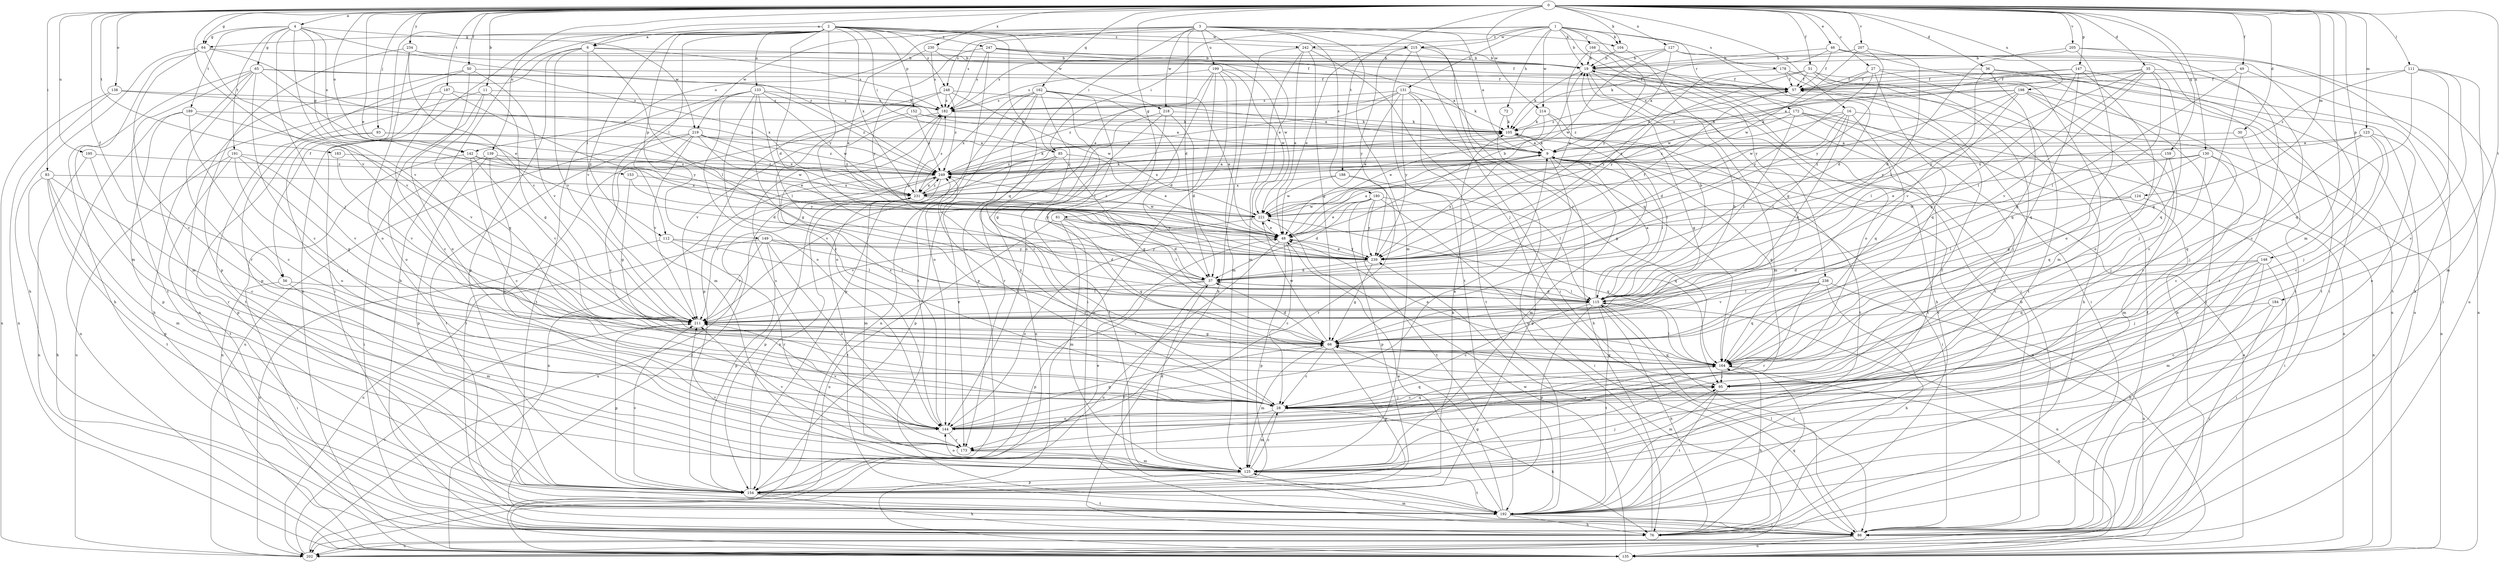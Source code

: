 strict digraph  {
0;
1;
2;
3;
4;
6;
9;
11;
16;
19;
27;
28;
30;
35;
36;
37;
46;
48;
49;
50;
51;
56;
57;
61;
64;
65;
66;
72;
76;
83;
85;
86;
93;
95;
104;
105;
111;
112;
115;
123;
124;
125;
127;
130;
131;
133;
135;
138;
139;
142;
144;
147;
148;
149;
152;
153;
154;
159;
162;
164;
168;
172;
173;
178;
180;
182;
183;
184;
187;
188;
189;
191;
192;
195;
198;
199;
202;
205;
207;
211;
214;
215;
218;
219;
221;
230;
231;
234;
238;
239;
242;
247;
248;
249;
0 -> 4  [label=a];
0 -> 6  [label=a];
0 -> 11  [label=b];
0 -> 16  [label=b];
0 -> 27  [label=c];
0 -> 30  [label=d];
0 -> 35  [label=d];
0 -> 36  [label=d];
0 -> 46  [label=e];
0 -> 48  [label=e];
0 -> 49  [label=f];
0 -> 50  [label=f];
0 -> 51  [label=f];
0 -> 56  [label=f];
0 -> 61  [label=g];
0 -> 64  [label=g];
0 -> 83  [label=i];
0 -> 93  [label=j];
0 -> 104  [label=k];
0 -> 111  [label=l];
0 -> 123  [label=m];
0 -> 124  [label=m];
0 -> 125  [label=m];
0 -> 127  [label=n];
0 -> 130  [label=n];
0 -> 138  [label=o];
0 -> 139  [label=o];
0 -> 142  [label=o];
0 -> 147  [label=p];
0 -> 148  [label=p];
0 -> 159  [label=q];
0 -> 162  [label=q];
0 -> 183  [label=t];
0 -> 184  [label=t];
0 -> 187  [label=t];
0 -> 188  [label=t];
0 -> 195  [label=u];
0 -> 198  [label=u];
0 -> 205  [label=v];
0 -> 207  [label=v];
0 -> 211  [label=v];
0 -> 214  [label=w];
0 -> 230  [label=x];
0 -> 234  [label=y];
1 -> 19  [label=b];
1 -> 72  [label=h];
1 -> 85  [label=i];
1 -> 104  [label=k];
1 -> 131  [label=n];
1 -> 142  [label=o];
1 -> 168  [label=r];
1 -> 172  [label=r];
1 -> 178  [label=s];
1 -> 214  [label=w];
1 -> 215  [label=w];
1 -> 238  [label=y];
1 -> 239  [label=y];
1 -> 242  [label=z];
2 -> 6  [label=a];
2 -> 37  [label=d];
2 -> 56  [label=f];
2 -> 76  [label=h];
2 -> 85  [label=i];
2 -> 112  [label=l];
2 -> 133  [label=n];
2 -> 135  [label=n];
2 -> 149  [label=p];
2 -> 152  [label=p];
2 -> 164  [label=q];
2 -> 211  [label=v];
2 -> 215  [label=w];
2 -> 218  [label=w];
2 -> 231  [label=x];
2 -> 239  [label=y];
2 -> 242  [label=z];
2 -> 247  [label=z];
2 -> 248  [label=z];
3 -> 9  [label=a];
3 -> 37  [label=d];
3 -> 48  [label=e];
3 -> 64  [label=g];
3 -> 85  [label=i];
3 -> 95  [label=j];
3 -> 104  [label=k];
3 -> 125  [label=m];
3 -> 180  [label=s];
3 -> 182  [label=s];
3 -> 199  [label=u];
3 -> 218  [label=w];
3 -> 219  [label=w];
3 -> 248  [label=z];
4 -> 64  [label=g];
4 -> 65  [label=g];
4 -> 95  [label=j];
4 -> 142  [label=o];
4 -> 153  [label=p];
4 -> 189  [label=t];
4 -> 191  [label=t];
4 -> 211  [label=v];
4 -> 219  [label=w];
4 -> 249  [label=z];
6 -> 19  [label=b];
6 -> 86  [label=i];
6 -> 112  [label=l];
6 -> 115  [label=l];
6 -> 154  [label=p];
6 -> 182  [label=s];
6 -> 211  [label=v];
9 -> 57  [label=f];
9 -> 86  [label=i];
9 -> 105  [label=k];
9 -> 115  [label=l];
9 -> 125  [label=m];
9 -> 135  [label=n];
9 -> 154  [label=p];
9 -> 164  [label=q];
9 -> 231  [label=x];
9 -> 239  [label=y];
9 -> 249  [label=z];
11 -> 66  [label=g];
11 -> 144  [label=o];
11 -> 164  [label=q];
11 -> 182  [label=s];
11 -> 192  [label=t];
16 -> 37  [label=d];
16 -> 105  [label=k];
16 -> 115  [label=l];
16 -> 135  [label=n];
16 -> 164  [label=q];
16 -> 211  [label=v];
16 -> 231  [label=x];
19 -> 57  [label=f];
19 -> 76  [label=h];
19 -> 105  [label=k];
19 -> 125  [label=m];
27 -> 57  [label=f];
27 -> 164  [label=q];
27 -> 192  [label=t];
27 -> 202  [label=u];
27 -> 221  [label=w];
27 -> 239  [label=y];
28 -> 76  [label=h];
28 -> 95  [label=j];
28 -> 125  [label=m];
28 -> 144  [label=o];
28 -> 164  [label=q];
28 -> 249  [label=z];
30 -> 9  [label=a];
30 -> 95  [label=j];
35 -> 28  [label=c];
35 -> 57  [label=f];
35 -> 66  [label=g];
35 -> 115  [label=l];
35 -> 164  [label=q];
35 -> 211  [label=v];
35 -> 239  [label=y];
35 -> 249  [label=z];
36 -> 57  [label=f];
36 -> 86  [label=i];
36 -> 164  [label=q];
36 -> 192  [label=t];
36 -> 211  [label=v];
37 -> 115  [label=l];
37 -> 154  [label=p];
37 -> 192  [label=t];
37 -> 211  [label=v];
46 -> 19  [label=b];
46 -> 57  [label=f];
46 -> 86  [label=i];
46 -> 105  [label=k];
46 -> 125  [label=m];
46 -> 202  [label=u];
48 -> 9  [label=a];
48 -> 19  [label=b];
48 -> 28  [label=c];
48 -> 144  [label=o];
48 -> 154  [label=p];
48 -> 202  [label=u];
48 -> 239  [label=y];
49 -> 57  [label=f];
49 -> 66  [label=g];
49 -> 115  [label=l];
49 -> 135  [label=n];
50 -> 57  [label=f];
50 -> 135  [label=n];
50 -> 144  [label=o];
50 -> 154  [label=p];
50 -> 211  [label=v];
51 -> 57  [label=f];
51 -> 76  [label=h];
51 -> 86  [label=i];
51 -> 192  [label=t];
51 -> 239  [label=y];
51 -> 249  [label=z];
56 -> 86  [label=i];
56 -> 115  [label=l];
56 -> 125  [label=m];
57 -> 182  [label=s];
61 -> 37  [label=d];
61 -> 48  [label=e];
61 -> 115  [label=l];
61 -> 125  [label=m];
61 -> 164  [label=q];
61 -> 202  [label=u];
64 -> 19  [label=b];
64 -> 28  [label=c];
64 -> 76  [label=h];
64 -> 125  [label=m];
64 -> 211  [label=v];
64 -> 231  [label=x];
65 -> 28  [label=c];
65 -> 48  [label=e];
65 -> 57  [label=f];
65 -> 76  [label=h];
65 -> 105  [label=k];
65 -> 125  [label=m];
65 -> 173  [label=r];
65 -> 192  [label=t];
65 -> 231  [label=x];
66 -> 19  [label=b];
66 -> 28  [label=c];
66 -> 37  [label=d];
66 -> 125  [label=m];
66 -> 154  [label=p];
66 -> 164  [label=q];
66 -> 211  [label=v];
66 -> 221  [label=w];
72 -> 76  [label=h];
72 -> 105  [label=k];
76 -> 164  [label=q];
76 -> 239  [label=y];
83 -> 28  [label=c];
83 -> 76  [label=h];
83 -> 125  [label=m];
83 -> 154  [label=p];
83 -> 192  [label=t];
83 -> 231  [label=x];
85 -> 48  [label=e];
85 -> 66  [label=g];
85 -> 154  [label=p];
85 -> 173  [label=r];
85 -> 211  [label=v];
85 -> 249  [label=z];
86 -> 19  [label=b];
86 -> 57  [label=f];
86 -> 115  [label=l];
86 -> 125  [label=m];
86 -> 135  [label=n];
86 -> 202  [label=u];
86 -> 249  [label=z];
93 -> 9  [label=a];
93 -> 48  [label=e];
93 -> 144  [label=o];
93 -> 154  [label=p];
95 -> 28  [label=c];
95 -> 125  [label=m];
95 -> 192  [label=t];
104 -> 19  [label=b];
104 -> 66  [label=g];
105 -> 9  [label=a];
105 -> 66  [label=g];
105 -> 115  [label=l];
111 -> 28  [label=c];
111 -> 57  [label=f];
111 -> 95  [label=j];
111 -> 125  [label=m];
111 -> 164  [label=q];
111 -> 249  [label=z];
112 -> 115  [label=l];
112 -> 173  [label=r];
112 -> 202  [label=u];
112 -> 239  [label=y];
115 -> 9  [label=a];
115 -> 19  [label=b];
115 -> 28  [label=c];
115 -> 37  [label=d];
115 -> 76  [label=h];
115 -> 86  [label=i];
115 -> 135  [label=n];
115 -> 154  [label=p];
115 -> 192  [label=t];
115 -> 211  [label=v];
123 -> 9  [label=a];
123 -> 28  [label=c];
123 -> 95  [label=j];
123 -> 144  [label=o];
123 -> 164  [label=q];
123 -> 231  [label=x];
124 -> 86  [label=i];
124 -> 115  [label=l];
124 -> 221  [label=w];
125 -> 28  [label=c];
125 -> 37  [label=d];
125 -> 95  [label=j];
125 -> 144  [label=o];
125 -> 154  [label=p];
125 -> 192  [label=t];
125 -> 211  [label=v];
127 -> 9  [label=a];
127 -> 19  [label=b];
127 -> 37  [label=d];
127 -> 86  [label=i];
127 -> 182  [label=s];
127 -> 221  [label=w];
130 -> 28  [label=c];
130 -> 48  [label=e];
130 -> 66  [label=g];
130 -> 95  [label=j];
130 -> 135  [label=n];
130 -> 249  [label=z];
131 -> 48  [label=e];
131 -> 105  [label=k];
131 -> 182  [label=s];
131 -> 192  [label=t];
131 -> 202  [label=u];
131 -> 231  [label=x];
131 -> 239  [label=y];
131 -> 249  [label=z];
133 -> 28  [label=c];
133 -> 66  [label=g];
133 -> 115  [label=l];
133 -> 125  [label=m];
133 -> 144  [label=o];
133 -> 182  [label=s];
133 -> 192  [label=t];
133 -> 221  [label=w];
133 -> 249  [label=z];
135 -> 9  [label=a];
135 -> 164  [label=q];
135 -> 221  [label=w];
138 -> 135  [label=n];
138 -> 182  [label=s];
138 -> 202  [label=u];
138 -> 249  [label=z];
139 -> 37  [label=d];
139 -> 86  [label=i];
139 -> 144  [label=o];
139 -> 154  [label=p];
139 -> 249  [label=z];
142 -> 28  [label=c];
142 -> 135  [label=n];
142 -> 211  [label=v];
142 -> 239  [label=y];
142 -> 249  [label=z];
144 -> 9  [label=a];
144 -> 66  [label=g];
144 -> 164  [label=q];
144 -> 173  [label=r];
144 -> 182  [label=s];
144 -> 211  [label=v];
147 -> 9  [label=a];
147 -> 57  [label=f];
147 -> 66  [label=g];
147 -> 144  [label=o];
147 -> 164  [label=q];
147 -> 192  [label=t];
148 -> 37  [label=d];
148 -> 76  [label=h];
148 -> 86  [label=i];
148 -> 95  [label=j];
148 -> 125  [label=m];
148 -> 164  [label=q];
149 -> 37  [label=d];
149 -> 115  [label=l];
149 -> 144  [label=o];
149 -> 154  [label=p];
149 -> 202  [label=u];
149 -> 211  [label=v];
149 -> 239  [label=y];
152 -> 9  [label=a];
152 -> 86  [label=i];
152 -> 105  [label=k];
152 -> 249  [label=z];
153 -> 66  [label=g];
153 -> 231  [label=x];
153 -> 239  [label=y];
154 -> 48  [label=e];
154 -> 76  [label=h];
154 -> 105  [label=k];
154 -> 192  [label=t];
154 -> 211  [label=v];
154 -> 231  [label=x];
159 -> 125  [label=m];
159 -> 164  [label=q];
159 -> 249  [label=z];
162 -> 28  [label=c];
162 -> 37  [label=d];
162 -> 48  [label=e];
162 -> 66  [label=g];
162 -> 115  [label=l];
162 -> 135  [label=n];
162 -> 144  [label=o];
162 -> 154  [label=p];
162 -> 182  [label=s];
162 -> 231  [label=x];
164 -> 48  [label=e];
164 -> 66  [label=g];
164 -> 76  [label=h];
164 -> 95  [label=j];
164 -> 115  [label=l];
164 -> 249  [label=z];
168 -> 19  [label=b];
168 -> 48  [label=e];
168 -> 86  [label=i];
168 -> 144  [label=o];
172 -> 95  [label=j];
172 -> 105  [label=k];
172 -> 115  [label=l];
172 -> 135  [label=n];
172 -> 192  [label=t];
172 -> 231  [label=x];
173 -> 57  [label=f];
173 -> 125  [label=m];
173 -> 182  [label=s];
173 -> 211  [label=v];
178 -> 57  [label=f];
178 -> 86  [label=i];
178 -> 135  [label=n];
178 -> 239  [label=y];
180 -> 37  [label=d];
180 -> 48  [label=e];
180 -> 86  [label=i];
180 -> 154  [label=p];
180 -> 164  [label=q];
180 -> 192  [label=t];
180 -> 221  [label=w];
180 -> 239  [label=y];
182 -> 105  [label=k];
182 -> 211  [label=v];
182 -> 239  [label=y];
183 -> 211  [label=v];
183 -> 249  [label=z];
184 -> 28  [label=c];
184 -> 86  [label=i];
184 -> 211  [label=v];
187 -> 28  [label=c];
187 -> 76  [label=h];
187 -> 182  [label=s];
187 -> 239  [label=y];
188 -> 115  [label=l];
188 -> 173  [label=r];
188 -> 221  [label=w];
188 -> 231  [label=x];
189 -> 28  [label=c];
189 -> 105  [label=k];
189 -> 135  [label=n];
189 -> 154  [label=p];
189 -> 211  [label=v];
191 -> 66  [label=g];
191 -> 95  [label=j];
191 -> 192  [label=t];
191 -> 202  [label=u];
191 -> 211  [label=v];
191 -> 249  [label=z];
192 -> 48  [label=e];
192 -> 66  [label=g];
192 -> 76  [label=h];
192 -> 86  [label=i];
195 -> 135  [label=n];
195 -> 173  [label=r];
195 -> 249  [label=z];
198 -> 28  [label=c];
198 -> 95  [label=j];
198 -> 115  [label=l];
198 -> 173  [label=r];
198 -> 182  [label=s];
198 -> 221  [label=w];
198 -> 239  [label=y];
198 -> 249  [label=z];
199 -> 57  [label=f];
199 -> 86  [label=i];
199 -> 125  [label=m];
199 -> 135  [label=n];
199 -> 144  [label=o];
199 -> 154  [label=p];
199 -> 182  [label=s];
199 -> 221  [label=w];
202 -> 19  [label=b];
202 -> 211  [label=v];
202 -> 231  [label=x];
205 -> 19  [label=b];
205 -> 37  [label=d];
205 -> 76  [label=h];
205 -> 144  [label=o];
205 -> 192  [label=t];
207 -> 19  [label=b];
207 -> 115  [label=l];
207 -> 221  [label=w];
207 -> 239  [label=y];
211 -> 66  [label=g];
211 -> 154  [label=p];
214 -> 48  [label=e];
214 -> 66  [label=g];
214 -> 105  [label=k];
214 -> 192  [label=t];
215 -> 19  [label=b];
215 -> 48  [label=e];
215 -> 86  [label=i];
215 -> 164  [label=q];
215 -> 192  [label=t];
215 -> 239  [label=y];
218 -> 37  [label=d];
218 -> 105  [label=k];
218 -> 135  [label=n];
218 -> 173  [label=r];
218 -> 192  [label=t];
219 -> 9  [label=a];
219 -> 28  [label=c];
219 -> 192  [label=t];
219 -> 202  [label=u];
219 -> 211  [label=v];
219 -> 221  [label=w];
219 -> 231  [label=x];
219 -> 249  [label=z];
221 -> 48  [label=e];
221 -> 164  [label=q];
221 -> 211  [label=v];
221 -> 249  [label=z];
230 -> 19  [label=b];
230 -> 48  [label=e];
230 -> 57  [label=f];
230 -> 182  [label=s];
231 -> 105  [label=k];
231 -> 154  [label=p];
231 -> 182  [label=s];
231 -> 192  [label=t];
231 -> 221  [label=w];
231 -> 249  [label=z];
234 -> 19  [label=b];
234 -> 57  [label=f];
234 -> 144  [label=o];
234 -> 154  [label=p];
234 -> 211  [label=v];
238 -> 76  [label=h];
238 -> 115  [label=l];
238 -> 164  [label=q];
238 -> 173  [label=r];
238 -> 202  [label=u];
238 -> 211  [label=v];
239 -> 37  [label=d];
239 -> 48  [label=e];
239 -> 57  [label=f];
239 -> 66  [label=g];
242 -> 19  [label=b];
242 -> 48  [label=e];
242 -> 66  [label=g];
242 -> 76  [label=h];
242 -> 95  [label=j];
242 -> 125  [label=m];
247 -> 9  [label=a];
247 -> 19  [label=b];
247 -> 182  [label=s];
247 -> 192  [label=t];
247 -> 221  [label=w];
247 -> 239  [label=y];
248 -> 9  [label=a];
248 -> 144  [label=o];
248 -> 154  [label=p];
248 -> 182  [label=s];
248 -> 221  [label=w];
248 -> 249  [label=z];
249 -> 9  [label=a];
249 -> 105  [label=k];
249 -> 125  [label=m];
249 -> 135  [label=n];
249 -> 211  [label=v];
249 -> 231  [label=x];
}
